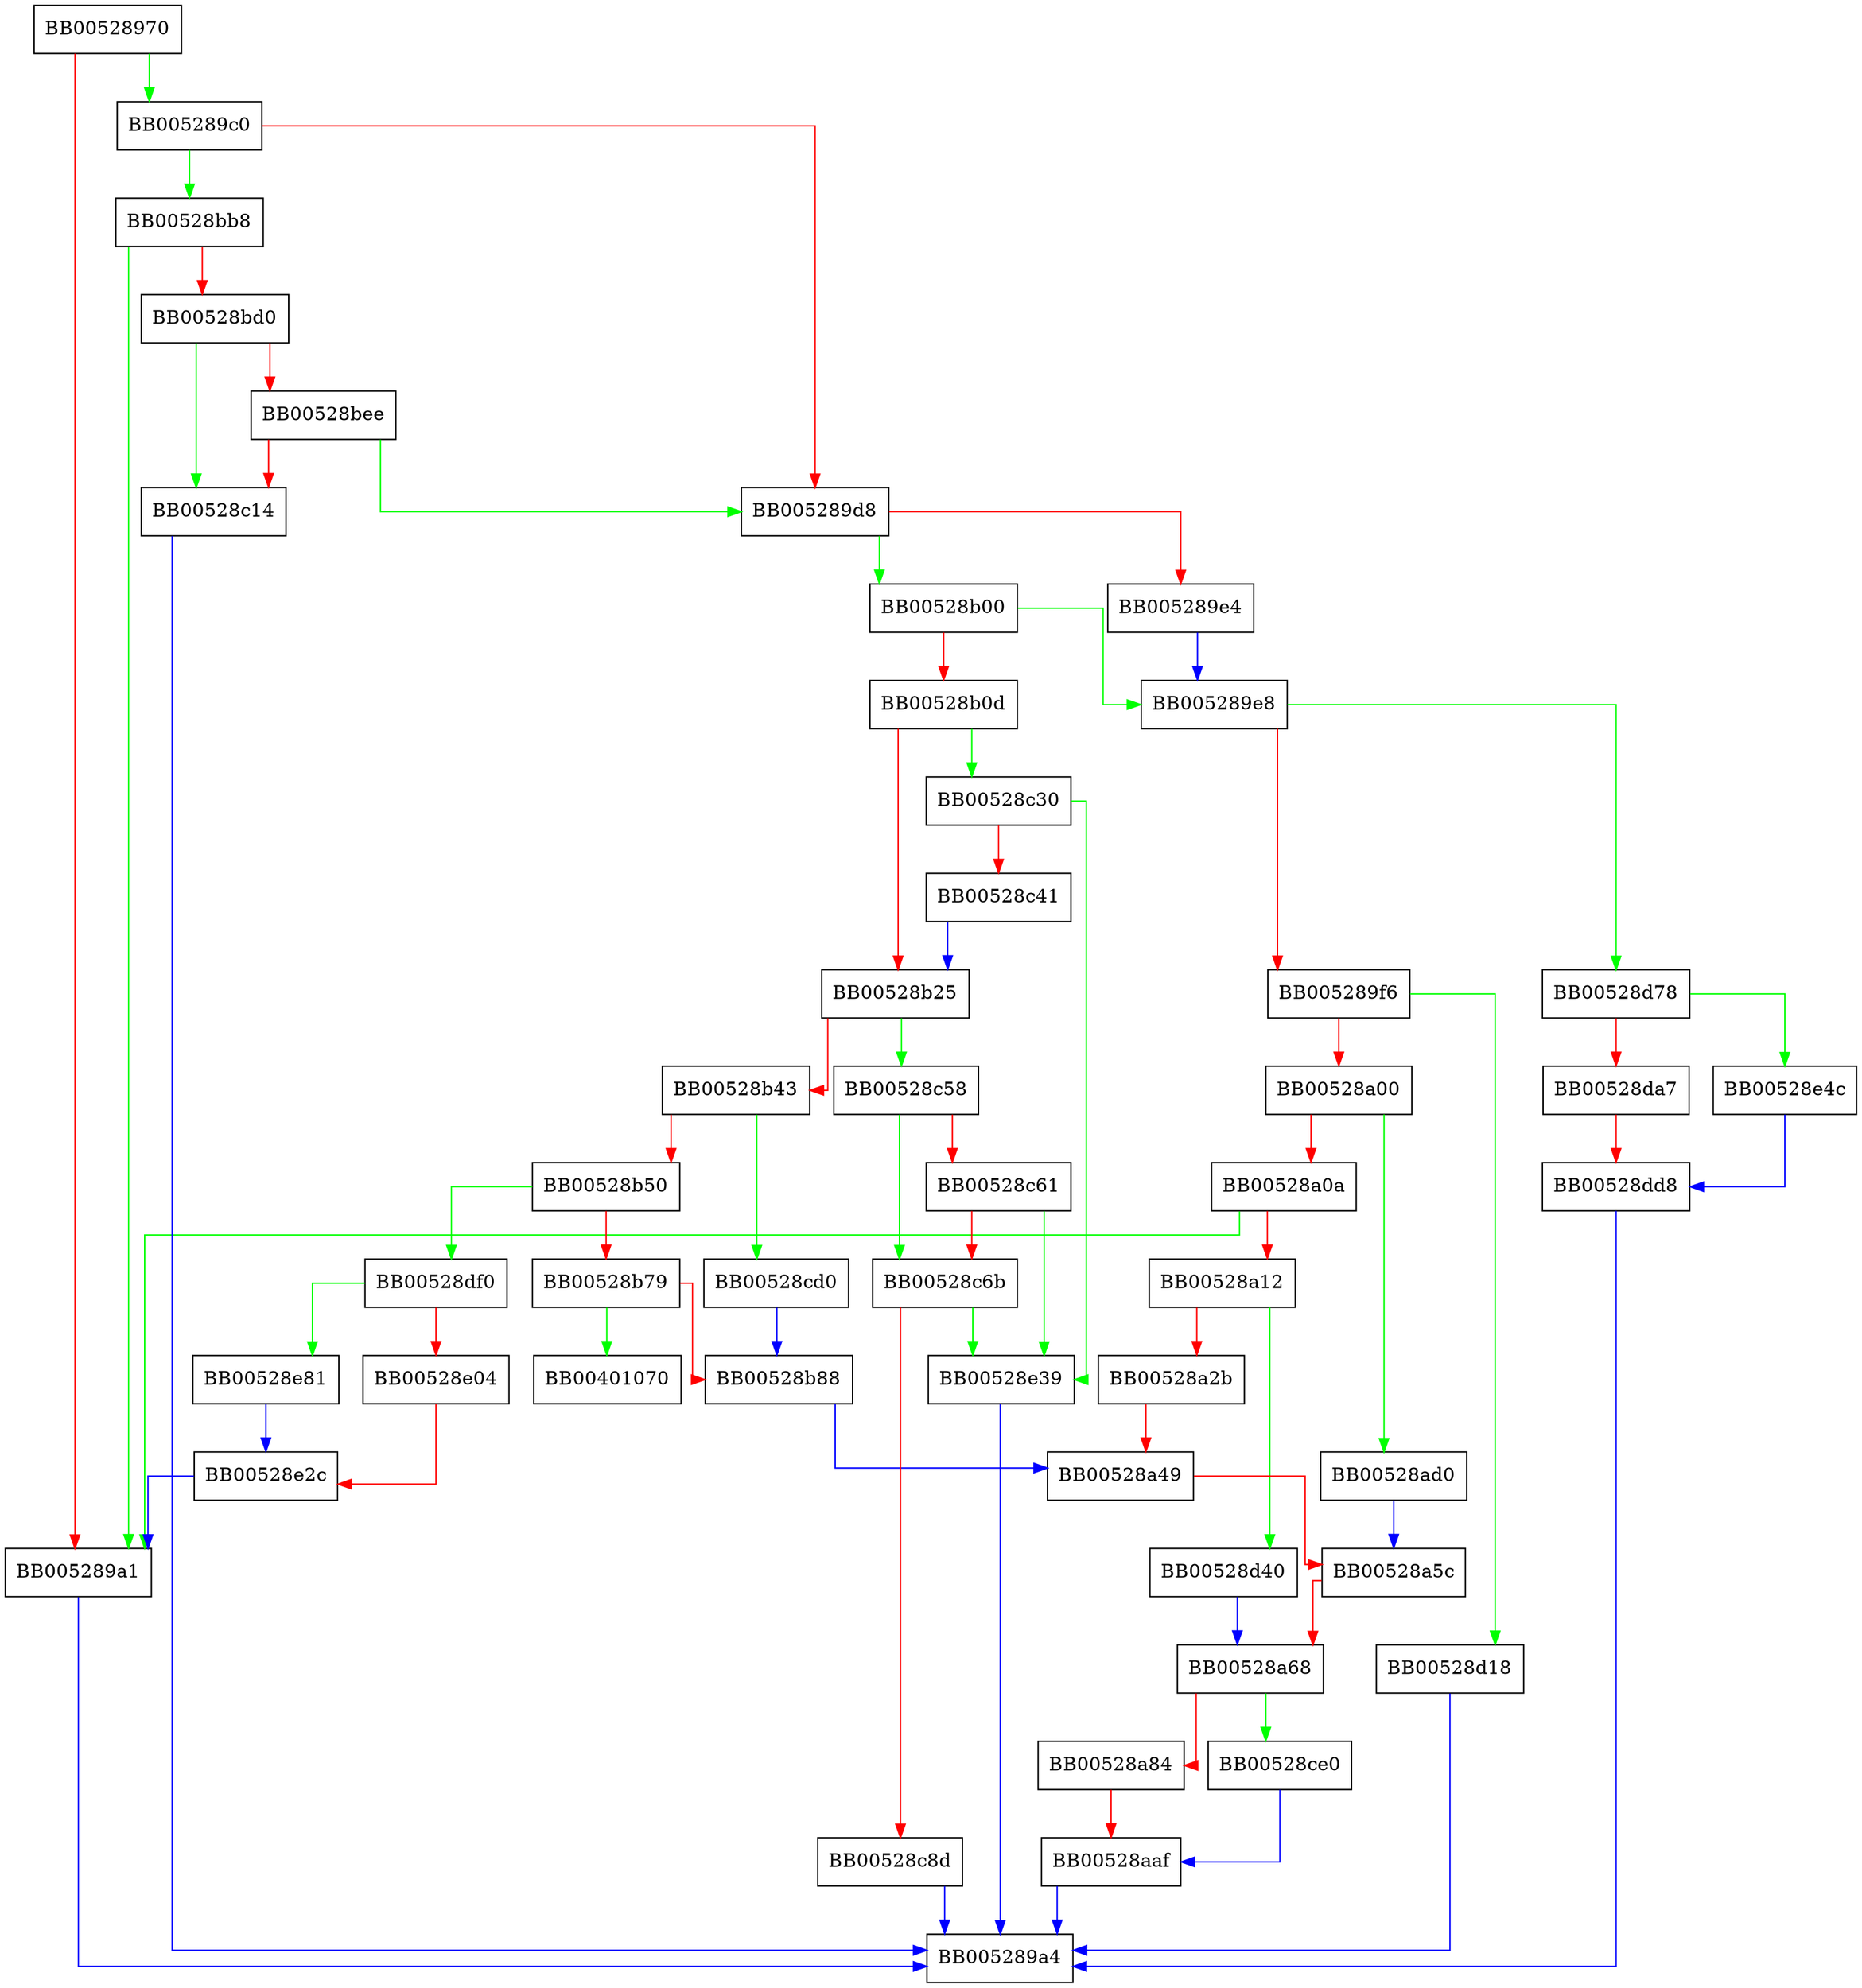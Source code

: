digraph ASYNC_start_job {
  node [shape="box"];
  graph [splines=ortho];
  BB00528970 -> BB005289c0 [color="green"];
  BB00528970 -> BB005289a1 [color="red"];
  BB005289a1 -> BB005289a4 [color="blue"];
  BB005289c0 -> BB00528bb8 [color="green"];
  BB005289c0 -> BB005289d8 [color="red"];
  BB005289d8 -> BB00528b00 [color="green"];
  BB005289d8 -> BB005289e4 [color="red"];
  BB005289e4 -> BB005289e8 [color="blue"];
  BB005289e8 -> BB00528d78 [color="green"];
  BB005289e8 -> BB005289f6 [color="red"];
  BB005289f6 -> BB00528d18 [color="green"];
  BB005289f6 -> BB00528a00 [color="red"];
  BB00528a00 -> BB00528ad0 [color="green"];
  BB00528a00 -> BB00528a0a [color="red"];
  BB00528a0a -> BB005289a1 [color="green"];
  BB00528a0a -> BB00528a12 [color="red"];
  BB00528a12 -> BB00528d40 [color="green"];
  BB00528a12 -> BB00528a2b [color="red"];
  BB00528a2b -> BB00528a49 [color="red"];
  BB00528a49 -> BB00528a5c [color="red"];
  BB00528a5c -> BB00528a68 [color="red"];
  BB00528a68 -> BB00528ce0 [color="green"];
  BB00528a68 -> BB00528a84 [color="red"];
  BB00528a84 -> BB00528aaf [color="red"];
  BB00528aaf -> BB005289a4 [color="blue"];
  BB00528ad0 -> BB00528a5c [color="blue"];
  BB00528b00 -> BB005289e8 [color="green"];
  BB00528b00 -> BB00528b0d [color="red"];
  BB00528b0d -> BB00528c30 [color="green"];
  BB00528b0d -> BB00528b25 [color="red"];
  BB00528b25 -> BB00528c58 [color="green"];
  BB00528b25 -> BB00528b43 [color="red"];
  BB00528b43 -> BB00528cd0 [color="green"];
  BB00528b43 -> BB00528b50 [color="red"];
  BB00528b50 -> BB00528df0 [color="green"];
  BB00528b50 -> BB00528b79 [color="red"];
  BB00528b79 -> BB00401070 [color="green"];
  BB00528b79 -> BB00528b88 [color="red"];
  BB00528b88 -> BB00528a49 [color="blue"];
  BB00528bb8 -> BB005289a1 [color="green"];
  BB00528bb8 -> BB00528bd0 [color="red"];
  BB00528bd0 -> BB00528c14 [color="green"];
  BB00528bd0 -> BB00528bee [color="red"];
  BB00528bee -> BB005289d8 [color="green"];
  BB00528bee -> BB00528c14 [color="red"];
  BB00528c14 -> BB005289a4 [color="blue"];
  BB00528c30 -> BB00528e39 [color="green"];
  BB00528c30 -> BB00528c41 [color="red"];
  BB00528c41 -> BB00528b25 [color="blue"];
  BB00528c58 -> BB00528c6b [color="green"];
  BB00528c58 -> BB00528c61 [color="red"];
  BB00528c61 -> BB00528e39 [color="green"];
  BB00528c61 -> BB00528c6b [color="red"];
  BB00528c6b -> BB00528e39 [color="green"];
  BB00528c6b -> BB00528c8d [color="red"];
  BB00528c8d -> BB005289a4 [color="blue"];
  BB00528cd0 -> BB00528b88 [color="blue"];
  BB00528ce0 -> BB00528aaf [color="blue"];
  BB00528d18 -> BB005289a4 [color="blue"];
  BB00528d40 -> BB00528a68 [color="blue"];
  BB00528d78 -> BB00528e4c [color="green"];
  BB00528d78 -> BB00528da7 [color="red"];
  BB00528da7 -> BB00528dd8 [color="red"];
  BB00528dd8 -> BB005289a4 [color="blue"];
  BB00528df0 -> BB00528e81 [color="green"];
  BB00528df0 -> BB00528e04 [color="red"];
  BB00528e04 -> BB00528e2c [color="red"];
  BB00528e2c -> BB005289a1 [color="blue"];
  BB00528e39 -> BB005289a4 [color="blue"];
  BB00528e4c -> BB00528dd8 [color="blue"];
  BB00528e81 -> BB00528e2c [color="blue"];
}